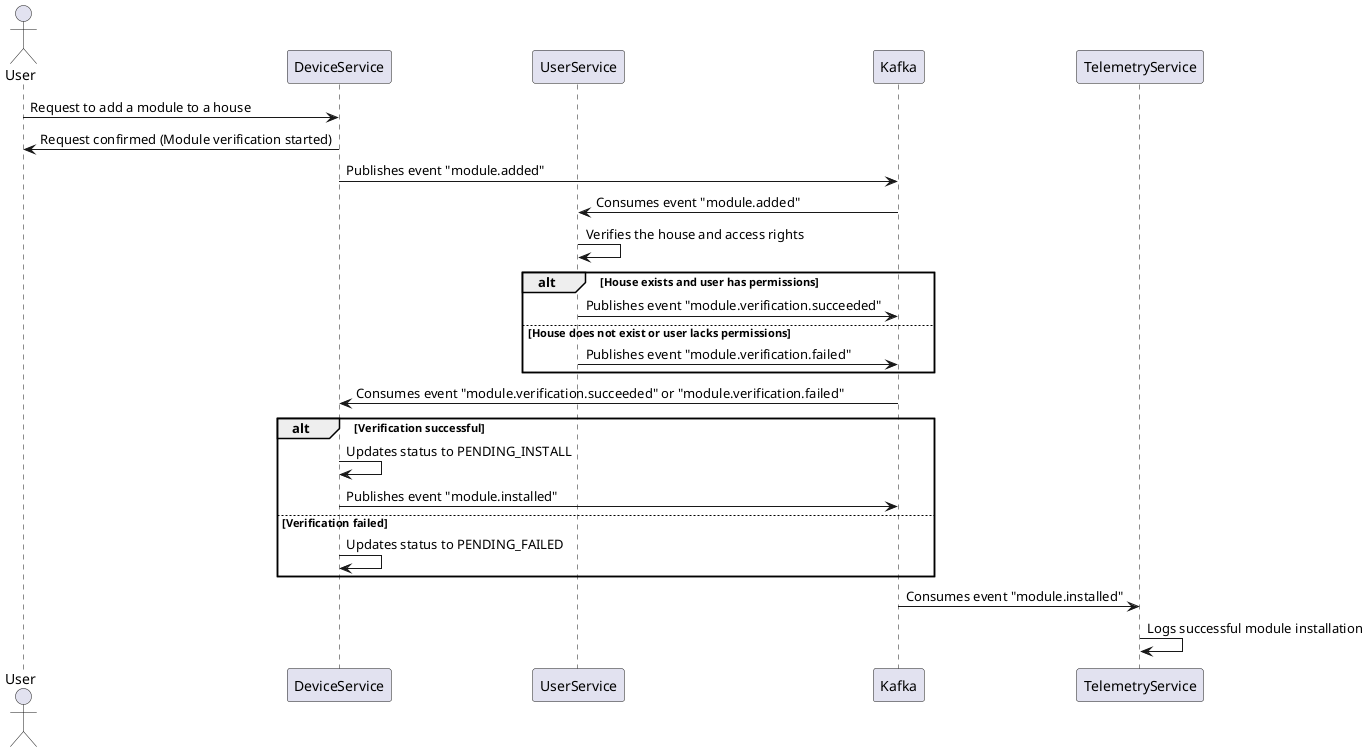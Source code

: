 @startuml

actor User

participant DeviceService
participant UserService
participant Kafka
participant TelemetryService

User -> DeviceService: Request to add a module to a house
DeviceService -> User: Request confirmed (Module verification started)
DeviceService -> Kafka: Publishes event "module.added"

Kafka -> UserService: Consumes event "module.added"
UserService -> UserService: Verifies the house and access rights
alt House exists and user has permissions
    UserService -> Kafka: Publishes event "module.verification.succeeded"
else House does not exist or user lacks permissions
    UserService -> Kafka: Publishes event "module.verification.failed"
end

Kafka -> DeviceService: Consumes event "module.verification.succeeded" or "module.verification.failed"
alt Verification successful
    DeviceService -> DeviceService: Updates status to PENDING_INSTALL
    DeviceService -> Kafka: Publishes event "module.installed"
else Verification failed
    DeviceService -> DeviceService: Updates status to PENDING_FAILED
end

Kafka -> TelemetryService: Consumes event "module.installed"
TelemetryService -> TelemetryService: Logs successful module installation

@enduml
